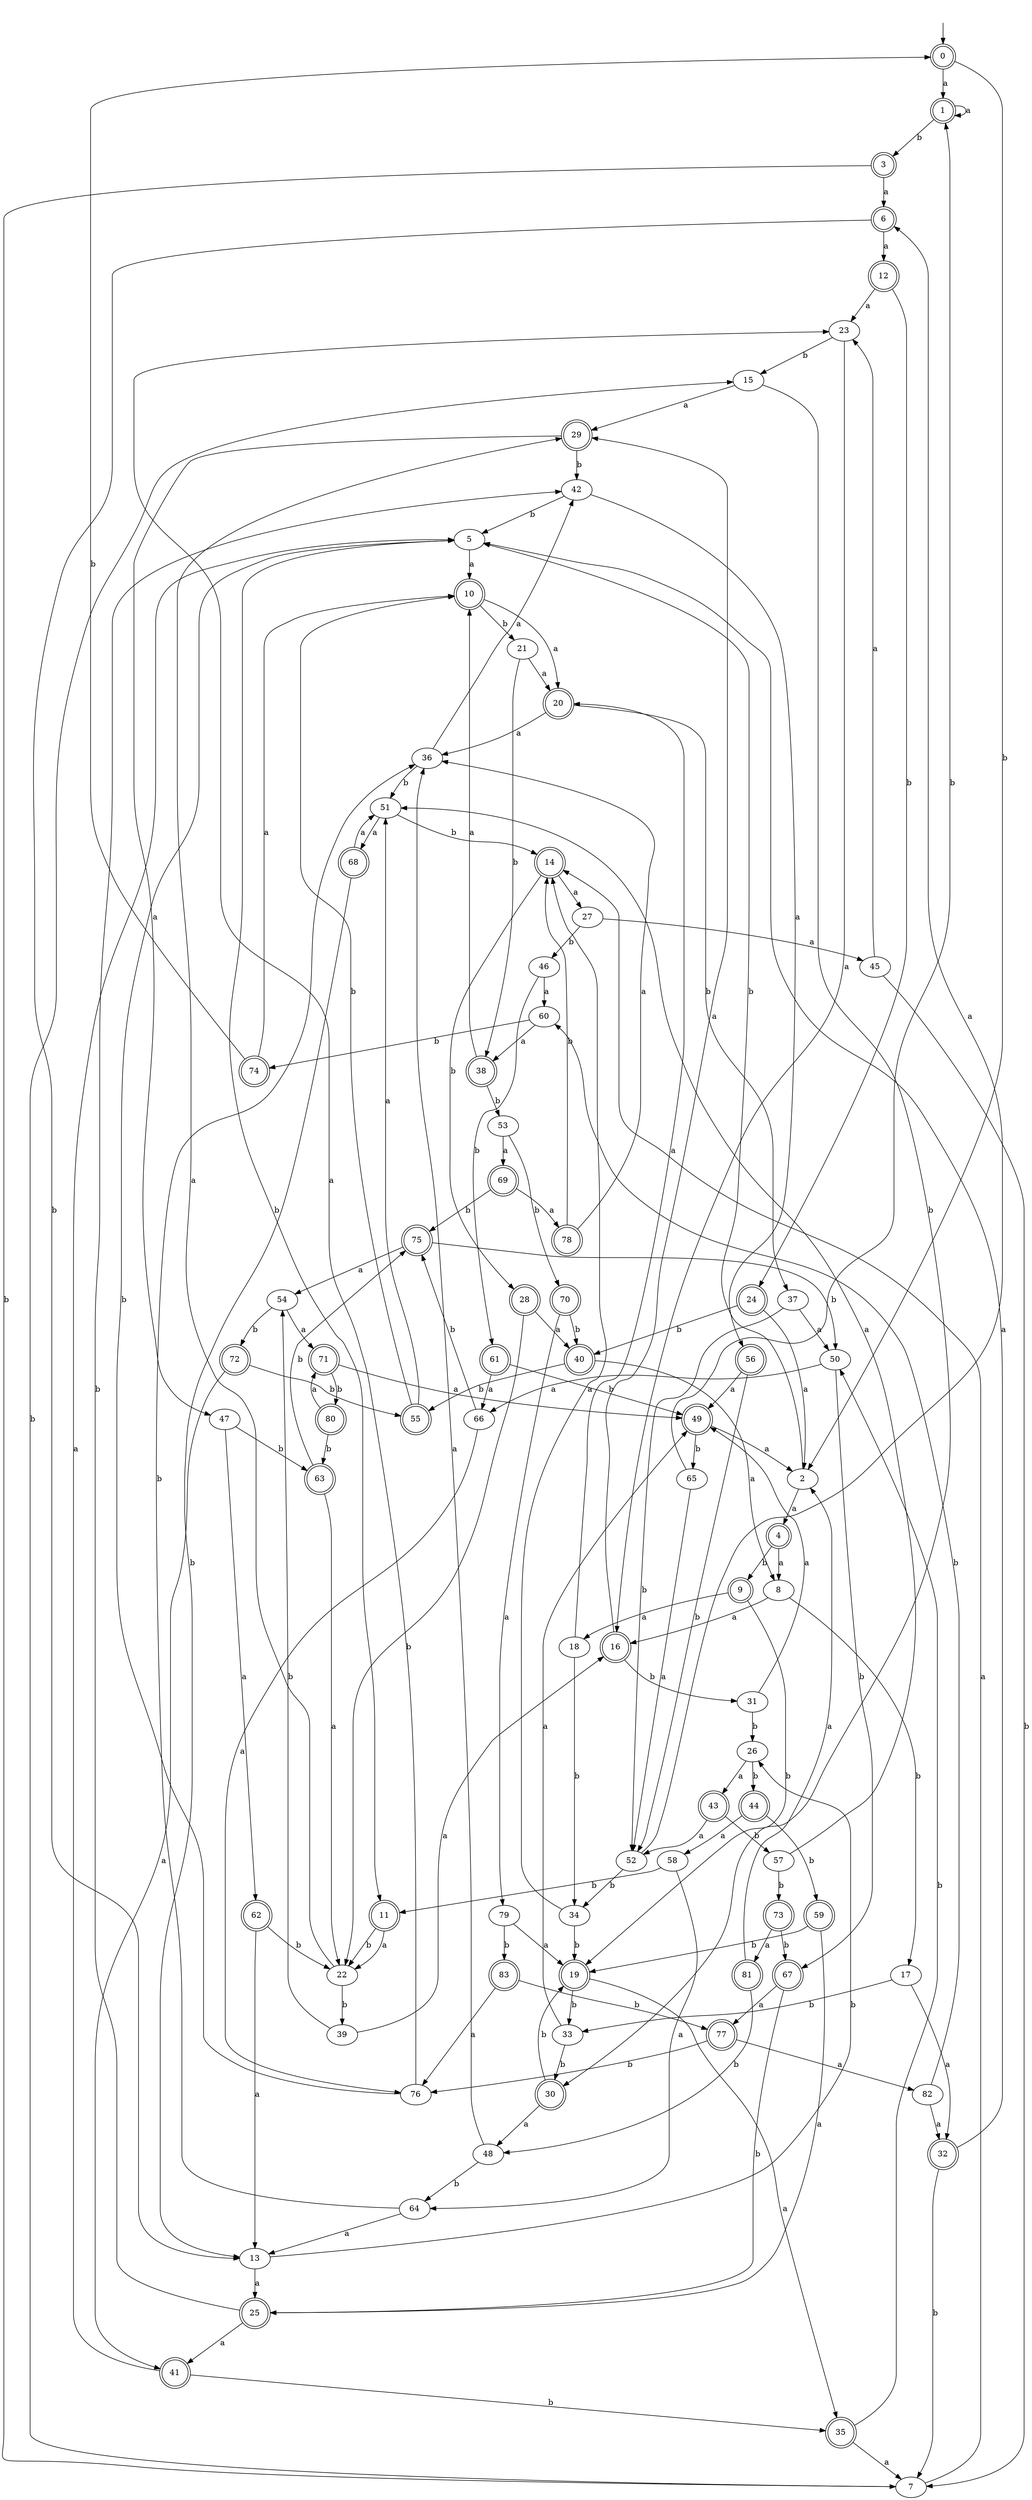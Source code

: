 digraph RandomDFA {
  __start0 [label="", shape=none];
  __start0 -> 0 [label=""];
  0 [shape=circle] [shape=doublecircle]
  0 -> 1 [label="a"]
  0 -> 2 [label="b"]
  1 [shape=doublecircle]
  1 -> 1 [label="a"]
  1 -> 3 [label="b"]
  2
  2 -> 4 [label="a"]
  2 -> 5 [label="b"]
  3 [shape=doublecircle]
  3 -> 6 [label="a"]
  3 -> 7 [label="b"]
  4 [shape=doublecircle]
  4 -> 8 [label="a"]
  4 -> 9 [label="b"]
  5
  5 -> 10 [label="a"]
  5 -> 11 [label="b"]
  6 [shape=doublecircle]
  6 -> 12 [label="a"]
  6 -> 13 [label="b"]
  7
  7 -> 14 [label="a"]
  7 -> 15 [label="b"]
  8
  8 -> 16 [label="a"]
  8 -> 17 [label="b"]
  9 [shape=doublecircle]
  9 -> 18 [label="a"]
  9 -> 19 [label="b"]
  10 [shape=doublecircle]
  10 -> 20 [label="a"]
  10 -> 21 [label="b"]
  11 [shape=doublecircle]
  11 -> 22 [label="a"]
  11 -> 22 [label="b"]
  12 [shape=doublecircle]
  12 -> 23 [label="a"]
  12 -> 24 [label="b"]
  13
  13 -> 25 [label="a"]
  13 -> 26 [label="b"]
  14 [shape=doublecircle]
  14 -> 27 [label="a"]
  14 -> 28 [label="b"]
  15
  15 -> 29 [label="a"]
  15 -> 30 [label="b"]
  16 [shape=doublecircle]
  16 -> 29 [label="a"]
  16 -> 31 [label="b"]
  17
  17 -> 32 [label="a"]
  17 -> 33 [label="b"]
  18
  18 -> 20 [label="a"]
  18 -> 34 [label="b"]
  19 [shape=doublecircle]
  19 -> 35 [label="a"]
  19 -> 33 [label="b"]
  20 [shape=doublecircle]
  20 -> 36 [label="a"]
  20 -> 37 [label="b"]
  21
  21 -> 20 [label="a"]
  21 -> 38 [label="b"]
  22
  22 -> 29 [label="a"]
  22 -> 39 [label="b"]
  23
  23 -> 16 [label="a"]
  23 -> 15 [label="b"]
  24 [shape=doublecircle]
  24 -> 2 [label="a"]
  24 -> 40 [label="b"]
  25 [shape=doublecircle]
  25 -> 41 [label="a"]
  25 -> 42 [label="b"]
  26
  26 -> 43 [label="a"]
  26 -> 44 [label="b"]
  27
  27 -> 45 [label="a"]
  27 -> 46 [label="b"]
  28 [shape=doublecircle]
  28 -> 40 [label="a"]
  28 -> 22 [label="b"]
  29 [shape=doublecircle]
  29 -> 47 [label="a"]
  29 -> 42 [label="b"]
  30 [shape=doublecircle]
  30 -> 48 [label="a"]
  30 -> 19 [label="b"]
  31
  31 -> 49 [label="a"]
  31 -> 26 [label="b"]
  32 [shape=doublecircle]
  32 -> 5 [label="a"]
  32 -> 7 [label="b"]
  33
  33 -> 49 [label="a"]
  33 -> 30 [label="b"]
  34
  34 -> 14 [label="a"]
  34 -> 19 [label="b"]
  35 [shape=doublecircle]
  35 -> 7 [label="a"]
  35 -> 50 [label="b"]
  36
  36 -> 42 [label="a"]
  36 -> 51 [label="b"]
  37
  37 -> 50 [label="a"]
  37 -> 52 [label="b"]
  38 [shape=doublecircle]
  38 -> 10 [label="a"]
  38 -> 53 [label="b"]
  39
  39 -> 16 [label="a"]
  39 -> 54 [label="b"]
  40 [shape=doublecircle]
  40 -> 8 [label="a"]
  40 -> 55 [label="b"]
  41 [shape=doublecircle]
  41 -> 5 [label="a"]
  41 -> 35 [label="b"]
  42
  42 -> 56 [label="a"]
  42 -> 5 [label="b"]
  43 [shape=doublecircle]
  43 -> 52 [label="a"]
  43 -> 57 [label="b"]
  44 [shape=doublecircle]
  44 -> 58 [label="a"]
  44 -> 59 [label="b"]
  45
  45 -> 23 [label="a"]
  45 -> 7 [label="b"]
  46
  46 -> 60 [label="a"]
  46 -> 61 [label="b"]
  47
  47 -> 62 [label="a"]
  47 -> 63 [label="b"]
  48
  48 -> 36 [label="a"]
  48 -> 64 [label="b"]
  49 [shape=doublecircle]
  49 -> 2 [label="a"]
  49 -> 65 [label="b"]
  50
  50 -> 66 [label="a"]
  50 -> 67 [label="b"]
  51
  51 -> 68 [label="a"]
  51 -> 14 [label="b"]
  52
  52 -> 6 [label="a"]
  52 -> 34 [label="b"]
  53
  53 -> 69 [label="a"]
  53 -> 70 [label="b"]
  54
  54 -> 71 [label="a"]
  54 -> 72 [label="b"]
  55 [shape=doublecircle]
  55 -> 51 [label="a"]
  55 -> 10 [label="b"]
  56 [shape=doublecircle]
  56 -> 49 [label="a"]
  56 -> 52 [label="b"]
  57
  57 -> 51 [label="a"]
  57 -> 73 [label="b"]
  58
  58 -> 64 [label="a"]
  58 -> 11 [label="b"]
  59 [shape=doublecircle]
  59 -> 25 [label="a"]
  59 -> 19 [label="b"]
  60
  60 -> 38 [label="a"]
  60 -> 74 [label="b"]
  61 [shape=doublecircle]
  61 -> 66 [label="a"]
  61 -> 49 [label="b"]
  62 [shape=doublecircle]
  62 -> 13 [label="a"]
  62 -> 22 [label="b"]
  63 [shape=doublecircle]
  63 -> 22 [label="a"]
  63 -> 75 [label="b"]
  64
  64 -> 13 [label="a"]
  64 -> 36 [label="b"]
  65
  65 -> 52 [label="a"]
  65 -> 1 [label="b"]
  66
  66 -> 76 [label="a"]
  66 -> 75 [label="b"]
  67 [shape=doublecircle]
  67 -> 77 [label="a"]
  67 -> 25 [label="b"]
  68 [shape=doublecircle]
  68 -> 51 [label="a"]
  68 -> 13 [label="b"]
  69 [shape=doublecircle]
  69 -> 78 [label="a"]
  69 -> 75 [label="b"]
  70 [shape=doublecircle]
  70 -> 79 [label="a"]
  70 -> 40 [label="b"]
  71 [shape=doublecircle]
  71 -> 49 [label="a"]
  71 -> 80 [label="b"]
  72 [shape=doublecircle]
  72 -> 41 [label="a"]
  72 -> 55 [label="b"]
  73 [shape=doublecircle]
  73 -> 81 [label="a"]
  73 -> 67 [label="b"]
  74 [shape=doublecircle]
  74 -> 10 [label="a"]
  74 -> 0 [label="b"]
  75 [shape=doublecircle]
  75 -> 54 [label="a"]
  75 -> 50 [label="b"]
  76
  76 -> 23 [label="a"]
  76 -> 5 [label="b"]
  77 [shape=doublecircle]
  77 -> 82 [label="a"]
  77 -> 76 [label="b"]
  78 [shape=doublecircle]
  78 -> 36 [label="a"]
  78 -> 14 [label="b"]
  79
  79 -> 19 [label="a"]
  79 -> 83 [label="b"]
  80 [shape=doublecircle]
  80 -> 71 [label="a"]
  80 -> 63 [label="b"]
  81 [shape=doublecircle]
  81 -> 2 [label="a"]
  81 -> 48 [label="b"]
  82
  82 -> 32 [label="a"]
  82 -> 60 [label="b"]
  83 [shape=doublecircle]
  83 -> 76 [label="a"]
  83 -> 77 [label="b"]
}

